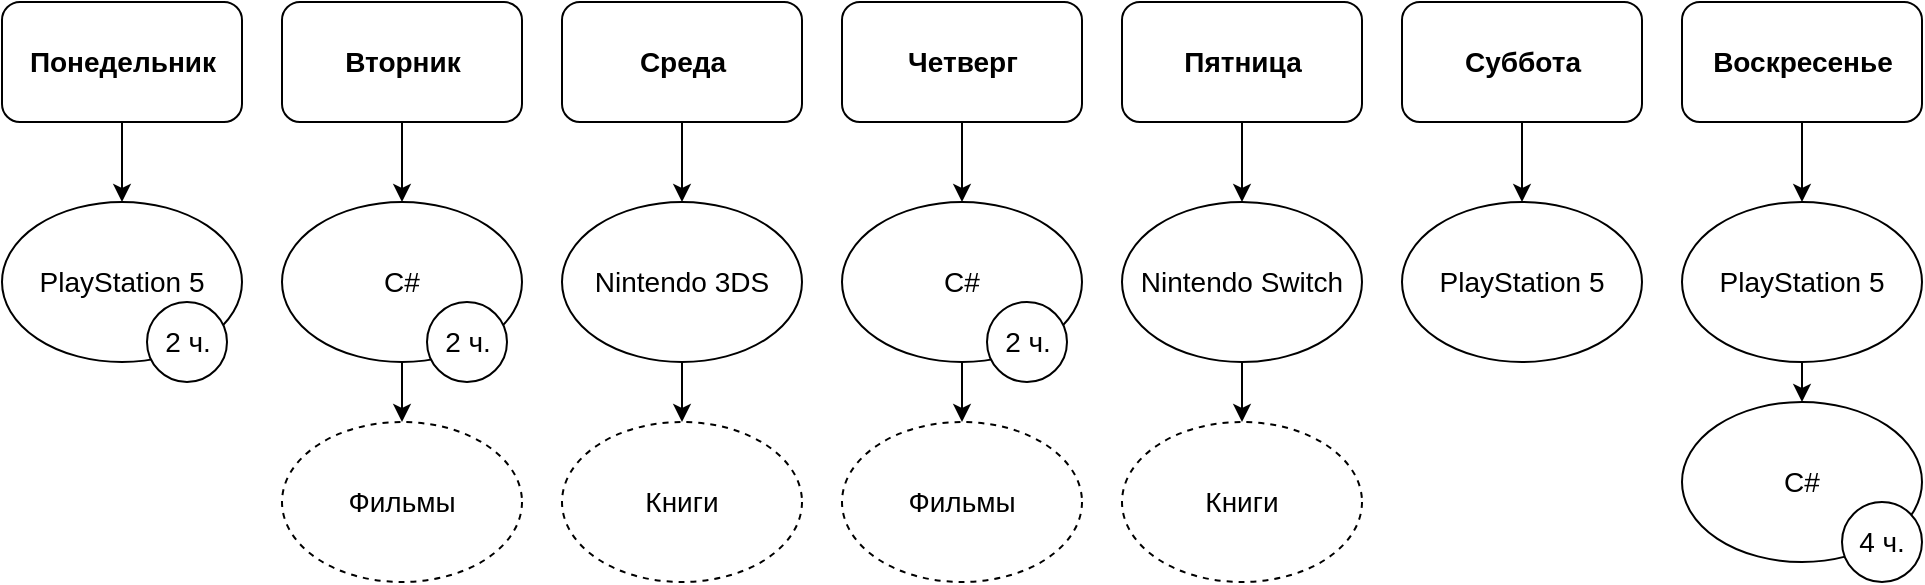 <mxfile version="16.4.0" type="github">
  <diagram id="54v8p6Uko35ufRHFAmd0" name="Page-1">
    <mxGraphModel dx="1422" dy="762" grid="1" gridSize="10" guides="1" tooltips="1" connect="1" arrows="1" fold="1" page="1" pageScale="1" pageWidth="1169" pageHeight="827" math="0" shadow="0">
      <root>
        <mxCell id="0" />
        <mxCell id="1" parent="0" />
        <mxCell id="S0sxFMEwnrM8VdA2E1EQ-1" value="" style="rounded=1;whiteSpace=wrap;html=1;" vertex="1" parent="1">
          <mxGeometry x="60" y="180" width="120" height="60" as="geometry" />
        </mxCell>
        <mxCell id="S0sxFMEwnrM8VdA2E1EQ-2" value="" style="rounded=1;whiteSpace=wrap;html=1;" vertex="1" parent="1">
          <mxGeometry x="200" y="180" width="120" height="60" as="geometry" />
        </mxCell>
        <mxCell id="S0sxFMEwnrM8VdA2E1EQ-33" value="" style="edgeStyle=orthogonalEdgeStyle;rounded=0;orthogonalLoop=1;jettySize=auto;html=1;fontSize=14;" edge="1" parent="1" source="S0sxFMEwnrM8VdA2E1EQ-3" target="S0sxFMEwnrM8VdA2E1EQ-18">
          <mxGeometry relative="1" as="geometry" />
        </mxCell>
        <mxCell id="S0sxFMEwnrM8VdA2E1EQ-3" value="" style="rounded=1;whiteSpace=wrap;html=1;" vertex="1" parent="1">
          <mxGeometry x="340" y="180" width="120" height="60" as="geometry" />
        </mxCell>
        <mxCell id="S0sxFMEwnrM8VdA2E1EQ-4" value="" style="rounded=1;whiteSpace=wrap;html=1;" vertex="1" parent="1">
          <mxGeometry x="480" y="180" width="120" height="60" as="geometry" />
        </mxCell>
        <mxCell id="S0sxFMEwnrM8VdA2E1EQ-35" value="" style="edgeStyle=orthogonalEdgeStyle;rounded=0;orthogonalLoop=1;jettySize=auto;html=1;fontSize=14;" edge="1" parent="1" source="S0sxFMEwnrM8VdA2E1EQ-5" target="S0sxFMEwnrM8VdA2E1EQ-17">
          <mxGeometry relative="1" as="geometry" />
        </mxCell>
        <mxCell id="S0sxFMEwnrM8VdA2E1EQ-5" value="" style="rounded=1;whiteSpace=wrap;html=1;" vertex="1" parent="1">
          <mxGeometry x="620" y="180" width="120" height="60" as="geometry" />
        </mxCell>
        <mxCell id="S0sxFMEwnrM8VdA2E1EQ-36" value="" style="edgeStyle=orthogonalEdgeStyle;rounded=0;orthogonalLoop=1;jettySize=auto;html=1;fontSize=14;" edge="1" parent="1" source="S0sxFMEwnrM8VdA2E1EQ-6" target="S0sxFMEwnrM8VdA2E1EQ-16">
          <mxGeometry relative="1" as="geometry" />
        </mxCell>
        <mxCell id="S0sxFMEwnrM8VdA2E1EQ-6" value="" style="rounded=1;whiteSpace=wrap;html=1;" vertex="1" parent="1">
          <mxGeometry x="760" y="180" width="120" height="60" as="geometry" />
        </mxCell>
        <mxCell id="S0sxFMEwnrM8VdA2E1EQ-37" value="" style="edgeStyle=orthogonalEdgeStyle;rounded=0;orthogonalLoop=1;jettySize=auto;html=1;fontSize=14;" edge="1" parent="1" source="S0sxFMEwnrM8VdA2E1EQ-7" target="S0sxFMEwnrM8VdA2E1EQ-23">
          <mxGeometry relative="1" as="geometry" />
        </mxCell>
        <mxCell id="S0sxFMEwnrM8VdA2E1EQ-7" value="" style="rounded=1;whiteSpace=wrap;html=1;" vertex="1" parent="1">
          <mxGeometry x="900" y="180" width="120" height="60" as="geometry" />
        </mxCell>
        <mxCell id="S0sxFMEwnrM8VdA2E1EQ-8" value="&lt;b&gt;&lt;font style=&quot;font-size: 14px&quot;&gt;Понедельник&lt;/font&gt;&lt;/b&gt;" style="text;html=1;strokeColor=none;fillColor=default;align=center;verticalAlign=middle;whiteSpace=wrap;rounded=0;strokeWidth=22;" vertex="1" parent="1">
          <mxGeometry x="67.5" y="195" width="105" height="30" as="geometry" />
        </mxCell>
        <mxCell id="S0sxFMEwnrM8VdA2E1EQ-9" value="&lt;b&gt;&lt;font style=&quot;font-size: 14px&quot;&gt;Вторник&lt;/font&gt;&lt;/b&gt;" style="text;html=1;strokeColor=none;fillColor=default;align=center;verticalAlign=middle;whiteSpace=wrap;rounded=0;strokeWidth=22;" vertex="1" parent="1">
          <mxGeometry x="207.5" y="195" width="105" height="30" as="geometry" />
        </mxCell>
        <mxCell id="S0sxFMEwnrM8VdA2E1EQ-10" value="&lt;b&gt;&lt;font style=&quot;font-size: 14px&quot;&gt;Среда&lt;/font&gt;&lt;/b&gt;" style="text;html=1;strokeColor=none;fillColor=default;align=center;verticalAlign=middle;whiteSpace=wrap;rounded=0;strokeWidth=22;" vertex="1" parent="1">
          <mxGeometry x="347.5" y="195" width="105" height="30" as="geometry" />
        </mxCell>
        <mxCell id="S0sxFMEwnrM8VdA2E1EQ-11" value="&lt;b&gt;&lt;font style=&quot;font-size: 14px&quot;&gt;Четверг&lt;/font&gt;&lt;/b&gt;" style="text;html=1;strokeColor=none;fillColor=default;align=center;verticalAlign=middle;whiteSpace=wrap;rounded=0;strokeWidth=22;" vertex="1" parent="1">
          <mxGeometry x="487.5" y="195" width="105" height="30" as="geometry" />
        </mxCell>
        <mxCell id="S0sxFMEwnrM8VdA2E1EQ-12" value="&lt;b&gt;&lt;font style=&quot;font-size: 14px&quot;&gt;Пятница&lt;/font&gt;&lt;/b&gt;" style="text;html=1;strokeColor=none;fillColor=default;align=center;verticalAlign=middle;whiteSpace=wrap;rounded=0;strokeWidth=22;" vertex="1" parent="1">
          <mxGeometry x="627.5" y="195" width="105" height="30" as="geometry" />
        </mxCell>
        <mxCell id="S0sxFMEwnrM8VdA2E1EQ-13" value="&lt;b&gt;&lt;font style=&quot;font-size: 14px&quot;&gt;Суббота&lt;/font&gt;&lt;/b&gt;" style="text;html=1;strokeColor=none;fillColor=default;align=center;verticalAlign=middle;whiteSpace=wrap;rounded=0;strokeWidth=22;" vertex="1" parent="1">
          <mxGeometry x="767.5" y="195" width="105" height="30" as="geometry" />
        </mxCell>
        <mxCell id="S0sxFMEwnrM8VdA2E1EQ-14" value="&lt;b&gt;&lt;font style=&quot;font-size: 14px&quot;&gt;Воскресенье&lt;/font&gt;&lt;/b&gt;" style="text;html=1;strokeColor=none;fillColor=default;align=center;verticalAlign=middle;whiteSpace=wrap;rounded=0;strokeWidth=22;" vertex="1" parent="1">
          <mxGeometry x="907.5" y="195" width="105" height="30" as="geometry" />
        </mxCell>
        <mxCell id="S0sxFMEwnrM8VdA2E1EQ-15" value="C#" style="ellipse;whiteSpace=wrap;html=1;fontSize=14;strokeColor=default;strokeWidth=1;fillColor=default;" vertex="1" parent="1">
          <mxGeometry x="900" y="380" width="120" height="80" as="geometry" />
        </mxCell>
        <mxCell id="S0sxFMEwnrM8VdA2E1EQ-16" value="PlayStation 5" style="ellipse;whiteSpace=wrap;html=1;fontSize=14;strokeColor=default;strokeWidth=1;fillColor=default;" vertex="1" parent="1">
          <mxGeometry x="760" y="280" width="120" height="80" as="geometry" />
        </mxCell>
        <mxCell id="S0sxFMEwnrM8VdA2E1EQ-17" value="Nintendo Switch" style="ellipse;whiteSpace=wrap;html=1;fontSize=14;strokeColor=default;strokeWidth=1;fillColor=default;" vertex="1" parent="1">
          <mxGeometry x="620" y="280" width="120" height="80" as="geometry" />
        </mxCell>
        <mxCell id="S0sxFMEwnrM8VdA2E1EQ-18" value="Nintendo 3DS" style="ellipse;whiteSpace=wrap;html=1;fontSize=14;strokeColor=default;strokeWidth=1;fillColor=default;" vertex="1" parent="1">
          <mxGeometry x="340" y="280" width="120" height="80" as="geometry" />
        </mxCell>
        <mxCell id="S0sxFMEwnrM8VdA2E1EQ-19" value="Книги" style="ellipse;whiteSpace=wrap;html=1;fontSize=14;strokeColor=default;strokeWidth=1;fillColor=default;dashed=1;" vertex="1" parent="1">
          <mxGeometry x="620" y="390" width="120" height="80" as="geometry" />
        </mxCell>
        <mxCell id="S0sxFMEwnrM8VdA2E1EQ-20" value="Фильмы" style="ellipse;whiteSpace=wrap;html=1;fontSize=14;strokeColor=default;strokeWidth=1;fillColor=default;dashed=1;" vertex="1" parent="1">
          <mxGeometry x="200" y="390" width="120" height="80" as="geometry" />
        </mxCell>
        <mxCell id="S0sxFMEwnrM8VdA2E1EQ-21" value="C#" style="ellipse;whiteSpace=wrap;html=1;fontSize=14;strokeColor=default;strokeWidth=1;fillColor=default;" vertex="1" parent="1">
          <mxGeometry x="200" y="280" width="120" height="80" as="geometry" />
        </mxCell>
        <mxCell id="S0sxFMEwnrM8VdA2E1EQ-22" value="C#" style="ellipse;whiteSpace=wrap;html=1;fontSize=14;strokeColor=default;strokeWidth=1;fillColor=default;" vertex="1" parent="1">
          <mxGeometry x="480" y="280" width="120" height="80" as="geometry" />
        </mxCell>
        <mxCell id="S0sxFMEwnrM8VdA2E1EQ-23" value="PlayStation 5" style="ellipse;whiteSpace=wrap;html=1;fontSize=14;strokeColor=default;strokeWidth=1;fillColor=default;" vertex="1" parent="1">
          <mxGeometry x="900" y="280" width="120" height="80" as="geometry" />
        </mxCell>
        <mxCell id="S0sxFMEwnrM8VdA2E1EQ-24" value="4 ч." style="ellipse;whiteSpace=wrap;html=1;aspect=fixed;fontSize=14;strokeColor=default;strokeWidth=1;fillColor=default;" vertex="1" parent="1">
          <mxGeometry x="980" y="430" width="40" height="40" as="geometry" />
        </mxCell>
        <mxCell id="S0sxFMEwnrM8VdA2E1EQ-26" value="2 ч." style="ellipse;whiteSpace=wrap;html=1;aspect=fixed;fontSize=14;strokeColor=default;strokeWidth=1;fillColor=default;" vertex="1" parent="1">
          <mxGeometry x="552.5" y="330" width="40" height="40" as="geometry" />
        </mxCell>
        <mxCell id="S0sxFMEwnrM8VdA2E1EQ-27" value="2 ч." style="ellipse;whiteSpace=wrap;html=1;aspect=fixed;fontSize=14;strokeColor=default;strokeWidth=1;fillColor=default;" vertex="1" parent="1">
          <mxGeometry x="272.5" y="330" width="40" height="40" as="geometry" />
        </mxCell>
        <mxCell id="S0sxFMEwnrM8VdA2E1EQ-28" value="PlayStation 5" style="ellipse;whiteSpace=wrap;html=1;fontSize=14;strokeColor=default;strokeWidth=1;fillColor=default;" vertex="1" parent="1">
          <mxGeometry x="60" y="280" width="120" height="80" as="geometry" />
        </mxCell>
        <mxCell id="S0sxFMEwnrM8VdA2E1EQ-29" value="2 ч." style="ellipse;whiteSpace=wrap;html=1;aspect=fixed;fontSize=14;strokeColor=default;strokeWidth=1;fillColor=default;" vertex="1" parent="1">
          <mxGeometry x="132.5" y="330" width="40" height="40" as="geometry" />
        </mxCell>
        <mxCell id="S0sxFMEwnrM8VdA2E1EQ-47" value="" style="edgeStyle=orthogonalEdgeStyle;rounded=0;orthogonalLoop=1;jettySize=auto;html=1;fontSize=14;exitX=0.5;exitY=1;exitDx=0;exitDy=0;entryX=0.5;entryY=0;entryDx=0;entryDy=0;" edge="1" parent="1" source="S0sxFMEwnrM8VdA2E1EQ-4" target="S0sxFMEwnrM8VdA2E1EQ-22">
          <mxGeometry relative="1" as="geometry">
            <mxPoint x="690" y="250" as="sourcePoint" />
            <mxPoint x="690" y="290" as="targetPoint" />
            <Array as="points">
              <mxPoint x="540" y="260" />
              <mxPoint x="540" y="260" />
            </Array>
          </mxGeometry>
        </mxCell>
        <mxCell id="S0sxFMEwnrM8VdA2E1EQ-48" value="" style="edgeStyle=orthogonalEdgeStyle;rounded=0;orthogonalLoop=1;jettySize=auto;html=1;fontSize=14;exitX=0.5;exitY=1;exitDx=0;exitDy=0;entryX=0.5;entryY=0;entryDx=0;entryDy=0;" edge="1" parent="1" source="S0sxFMEwnrM8VdA2E1EQ-1" target="S0sxFMEwnrM8VdA2E1EQ-28">
          <mxGeometry relative="1" as="geometry">
            <mxPoint x="550" y="250" as="sourcePoint" />
            <mxPoint x="550" y="290" as="targetPoint" />
            <Array as="points">
              <mxPoint x="120" y="260" />
              <mxPoint x="120" y="260" />
            </Array>
          </mxGeometry>
        </mxCell>
        <mxCell id="S0sxFMEwnrM8VdA2E1EQ-49" value="" style="endArrow=classic;html=1;rounded=0;fontSize=14;exitX=0.5;exitY=1;exitDx=0;exitDy=0;entryX=0.5;entryY=0;entryDx=0;entryDy=0;" edge="1" parent="1" source="S0sxFMEwnrM8VdA2E1EQ-2" target="S0sxFMEwnrM8VdA2E1EQ-21">
          <mxGeometry width="50" height="50" relative="1" as="geometry">
            <mxPoint x="490" y="410" as="sourcePoint" />
            <mxPoint x="540" y="360" as="targetPoint" />
          </mxGeometry>
        </mxCell>
        <mxCell id="S0sxFMEwnrM8VdA2E1EQ-54" value="" style="endArrow=classic;html=1;rounded=0;fontSize=14;entryX=0.5;entryY=0;entryDx=0;entryDy=0;exitX=0.5;exitY=1;exitDx=0;exitDy=0;" edge="1" parent="1" source="S0sxFMEwnrM8VdA2E1EQ-22" target="S0sxFMEwnrM8VdA2E1EQ-58">
          <mxGeometry width="50" height="50" relative="1" as="geometry">
            <mxPoint x="490" y="410" as="sourcePoint" />
            <mxPoint x="540" y="360" as="targetPoint" />
          </mxGeometry>
        </mxCell>
        <mxCell id="S0sxFMEwnrM8VdA2E1EQ-55" value="" style="endArrow=classic;html=1;rounded=0;fontSize=14;exitX=0.5;exitY=1;exitDx=0;exitDy=0;entryX=0.5;entryY=0;entryDx=0;entryDy=0;" edge="1" parent="1" source="S0sxFMEwnrM8VdA2E1EQ-21" target="S0sxFMEwnrM8VdA2E1EQ-20">
          <mxGeometry width="50" height="50" relative="1" as="geometry">
            <mxPoint x="490" y="410" as="sourcePoint" />
            <mxPoint x="540" y="360" as="targetPoint" />
          </mxGeometry>
        </mxCell>
        <mxCell id="S0sxFMEwnrM8VdA2E1EQ-56" value="" style="endArrow=classic;html=1;rounded=0;fontSize=14;exitX=0.5;exitY=1;exitDx=0;exitDy=0;entryX=0.5;entryY=0;entryDx=0;entryDy=0;" edge="1" parent="1" source="S0sxFMEwnrM8VdA2E1EQ-23" target="S0sxFMEwnrM8VdA2E1EQ-15">
          <mxGeometry width="50" height="50" relative="1" as="geometry">
            <mxPoint x="950" y="410" as="sourcePoint" />
            <mxPoint x="1000" y="360" as="targetPoint" />
          </mxGeometry>
        </mxCell>
        <mxCell id="S0sxFMEwnrM8VdA2E1EQ-57" value="" style="endArrow=classic;html=1;rounded=0;fontSize=14;exitX=0.5;exitY=1;exitDx=0;exitDy=0;entryX=0.5;entryY=0;entryDx=0;entryDy=0;" edge="1" parent="1" source="S0sxFMEwnrM8VdA2E1EQ-17" target="S0sxFMEwnrM8VdA2E1EQ-19">
          <mxGeometry width="50" height="50" relative="1" as="geometry">
            <mxPoint x="580" y="410" as="sourcePoint" />
            <mxPoint x="480" y="470" as="targetPoint" />
          </mxGeometry>
        </mxCell>
        <mxCell id="S0sxFMEwnrM8VdA2E1EQ-58" value="Фильмы" style="ellipse;whiteSpace=wrap;html=1;fontSize=14;strokeColor=default;strokeWidth=1;fillColor=default;dashed=1;" vertex="1" parent="1">
          <mxGeometry x="480" y="390" width="120" height="80" as="geometry" />
        </mxCell>
        <mxCell id="S0sxFMEwnrM8VdA2E1EQ-59" value="Книги" style="ellipse;whiteSpace=wrap;html=1;fontSize=14;strokeColor=default;strokeWidth=1;fillColor=default;dashed=1;" vertex="1" parent="1">
          <mxGeometry x="340" y="390" width="120" height="80" as="geometry" />
        </mxCell>
        <mxCell id="S0sxFMEwnrM8VdA2E1EQ-60" value="" style="endArrow=classic;html=1;rounded=0;fontSize=14;exitX=0.5;exitY=1;exitDx=0;exitDy=0;entryX=0.5;entryY=0;entryDx=0;entryDy=0;" edge="1" parent="1" source="S0sxFMEwnrM8VdA2E1EQ-18" target="S0sxFMEwnrM8VdA2E1EQ-59">
          <mxGeometry width="50" height="50" relative="1" as="geometry">
            <mxPoint x="690" y="370" as="sourcePoint" />
            <mxPoint x="690" y="400" as="targetPoint" />
          </mxGeometry>
        </mxCell>
      </root>
    </mxGraphModel>
  </diagram>
</mxfile>
